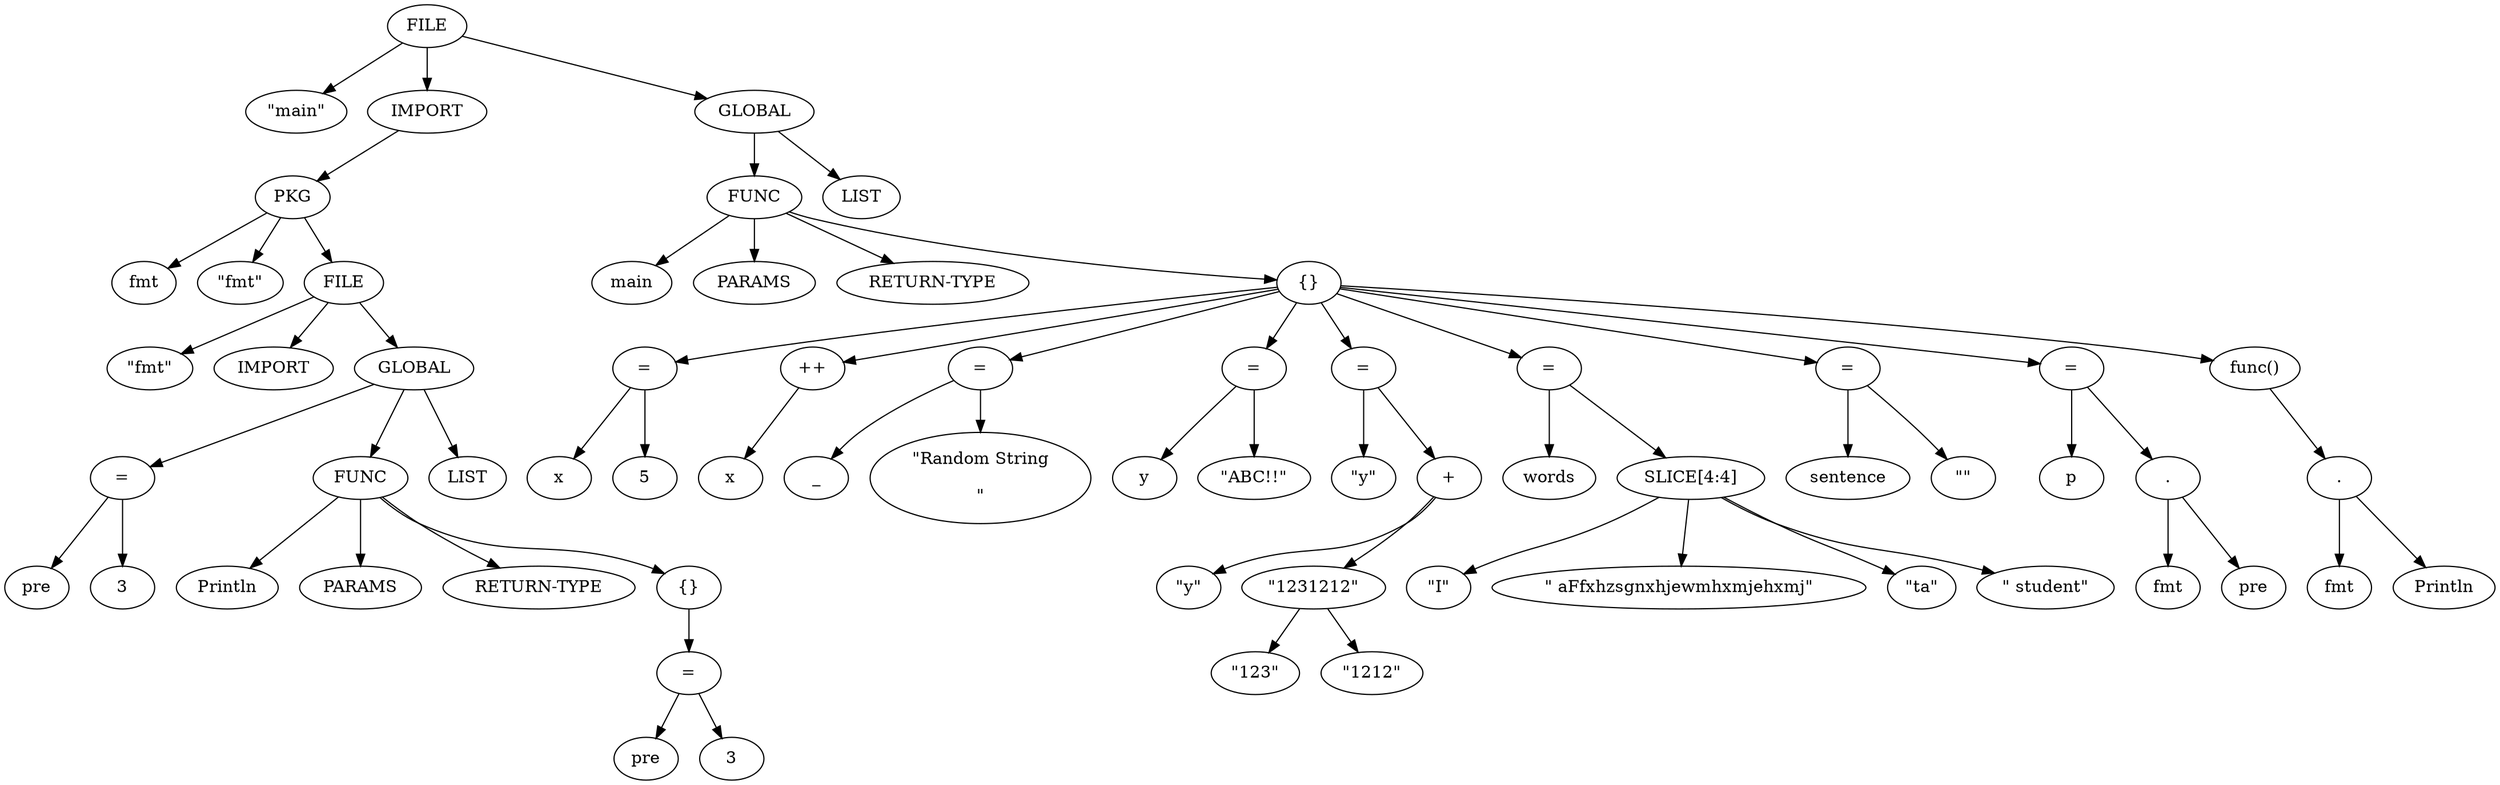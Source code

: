 digraph G {
	0 -> 1;
	0 -> 2;
	2 -> 3;
	3 -> 4;
	3 -> 5;
	3 -> 6;
	6 -> 7;
	6 -> 8;
	6 -> 9;
	9 -> 10;
	10 -> 11;
	10 -> 12;
	9 -> 13;
	13 -> 14;
	13 -> 15;
	13 -> 16;
	13 -> 17;
	17 -> 18;
	18 -> 19;
	18 -> 20;
	9 -> 21;
	0 -> 22;
	22 -> 23;
	23 -> 24;
	23 -> 25;
	23 -> 26;
	23 -> 27;
	27 -> 28;
	28 -> 29;
	28 -> 30;
	27 -> 31;
	31 -> 32;
	27 -> 33;
	33 -> 34;
	33 -> 35;
	27 -> 36;
	36 -> 37;
	36 -> 38;
	27 -> 39;
	39 -> 40;
	39 -> 41;
	41 -> 42;
	41 -> 43;
	43 -> 44;
	43 -> 45;
	27 -> 46;
	46 -> 47;
	46 -> 48;
	48 -> 49;
	48 -> 50;
	48 -> 51;
	48 -> 52;
	27 -> 53;
	53 -> 54;
	53 -> 55;
	27 -> 56;
	56 -> 57;
	56 -> 58;
	58 -> 59;
	58 -> 60;
	27 -> 61;
	61 -> 62;
	62 -> 63;
	62 -> 64;
	22 -> 65;
	0 [label=FILE];	1 [label="\"main\""];	2 [label="IMPORT"];	3 [label="PKG"];	4 [label="fmt"];	5 [label="\"fmt\""];	6 [label="FILE"];	7 [label="\"fmt\""];	8 [label="IMPORT"];	9 [label="GLOBAL"];	10 [label="="];	11 [label="pre"];	12 [label="3"];	13 [label="FUNC"];	14 [label="Println"];	15 [label="PARAMS"];	16 [label="RETURN-TYPE"];	17 [label="{}"];	18 [label="="];	19 [label="pre"];	20 [label="3"];	21 [label="LIST"];	22 [label="GLOBAL"];	23 [label="FUNC"];	24 [label="main"];	25 [label="PARAMS"];	26 [label="RETURN-TYPE"];	27 [label="{}"];	28 [label="="];	29 [label="x"];	30 [label="5"];	31 [label="++"];	32 [label="x"];	33 [label="="];	34 [label="_"];	35 [label="\"Random String\n\n\""];	36 [label="="];	37 [label="y"];	38 [label="\"ABC!!\""];	39 [label="="];	40 [label="\"y\""];	41 [label="+"];	42 [label="\"y\""];	43 [label="\"1231212\""];	44 [label="\"123\""];	45 [label="\"1212\""];	46 [label="="];	47 [label="words"];	48 [label="SLICE[4:4]"];	49 [label="\"I\""];	50 [label="\" aFfxhzsgnxhjewmhxmjehxmj\""];	51 [label="\"\ta\""];	52 [label="\" student\""];	53 [label="="];	54 [label="sentence"];	55 [label="\"\""];	56 [label="="];	57 [label="p"];	58 [label="."];	59 [label="fmt"];	60 [label="pre"];	61 [label="func()"];	62 [label="."];	63 [label="fmt"];	64 [label="Println"];	65 [label="LIST"];
}